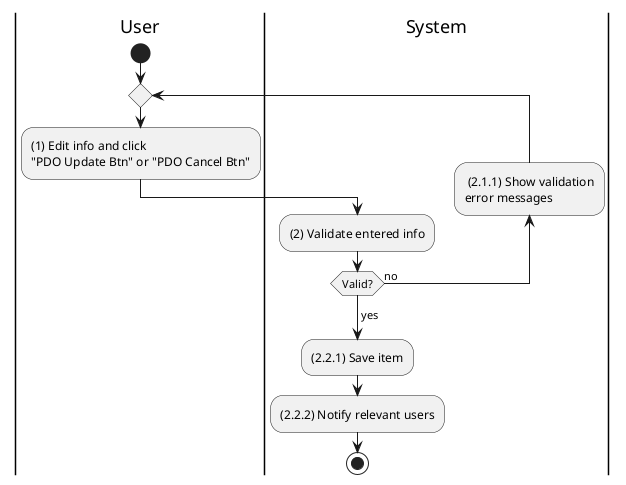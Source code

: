 @startuml production-order-update
|u|User
|s|System

|u|
start
repeat
    :(1) Edit info and click\n"PDO Update Btn" or "PDO Cancel Btn";
    |s|
    :(2) Validate entered info;
    backward: (2.1.1) Show validation\nerror messages;
repeat while (Valid?) is (no)
->yes;
:(2.2.1) Save item;
:(2.2.2) Notify relevant users;
stop
@enduml